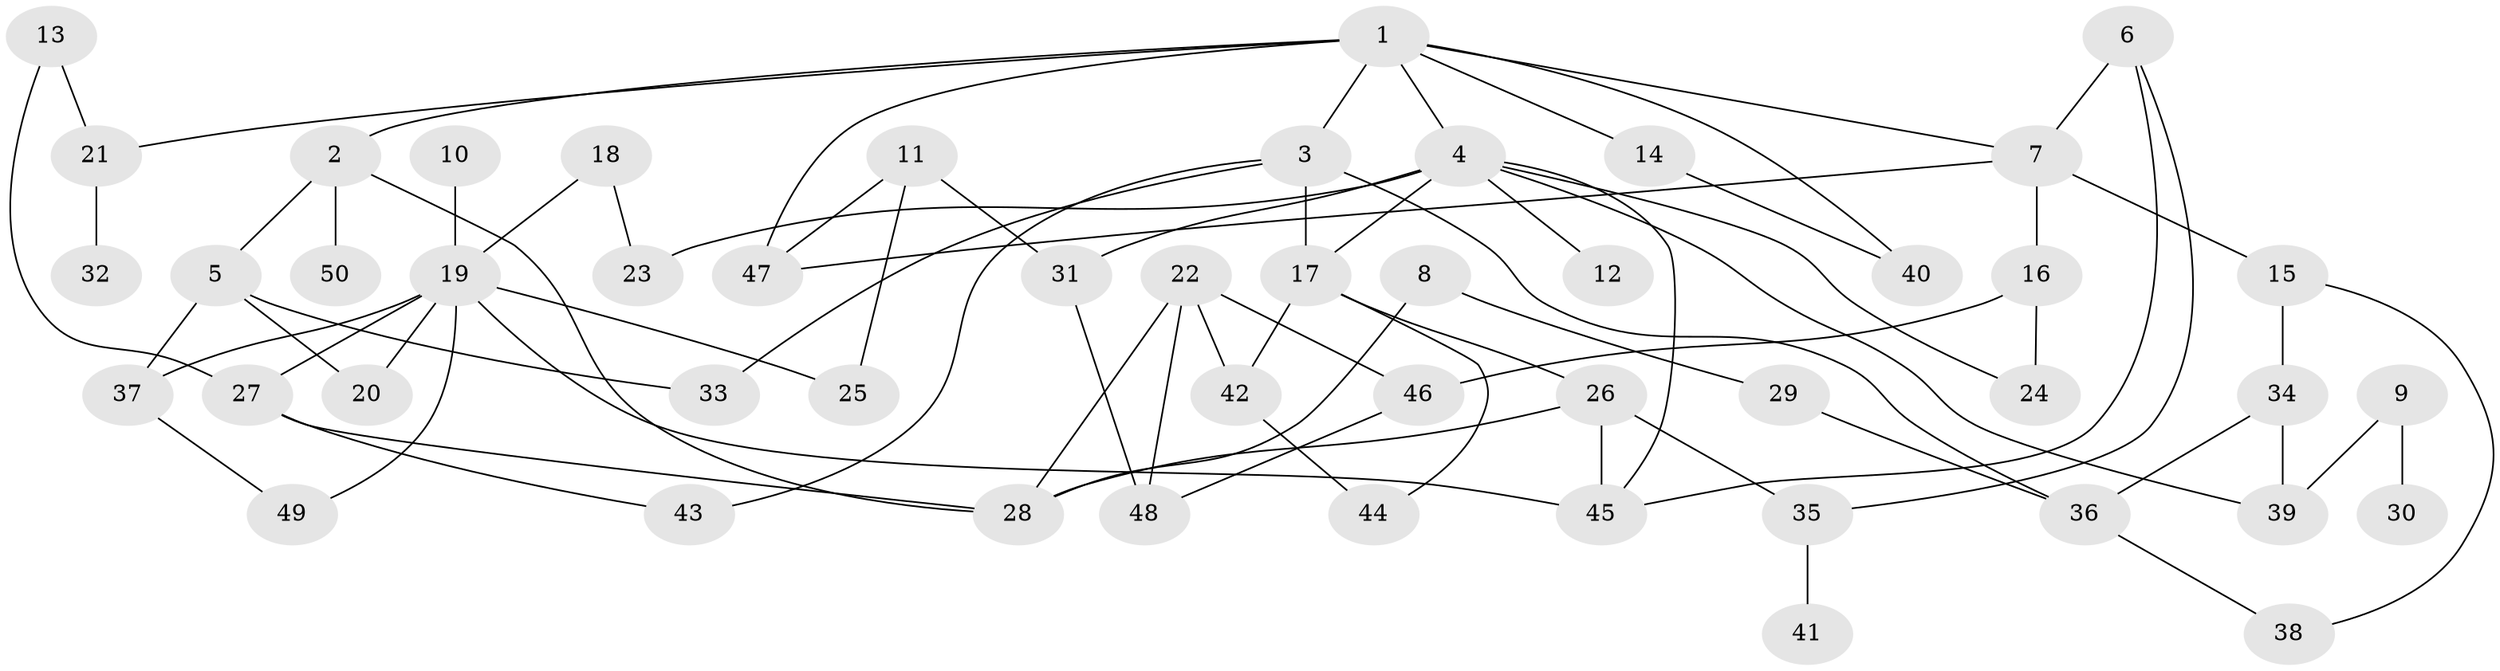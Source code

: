 // original degree distribution, {4: 0.16, 6: 0.04, 2: 0.24, 3: 0.27, 5: 0.02, 1: 0.27}
// Generated by graph-tools (version 1.1) at 2025/25/03/09/25 03:25:25]
// undirected, 50 vertices, 76 edges
graph export_dot {
graph [start="1"]
  node [color=gray90,style=filled];
  1;
  2;
  3;
  4;
  5;
  6;
  7;
  8;
  9;
  10;
  11;
  12;
  13;
  14;
  15;
  16;
  17;
  18;
  19;
  20;
  21;
  22;
  23;
  24;
  25;
  26;
  27;
  28;
  29;
  30;
  31;
  32;
  33;
  34;
  35;
  36;
  37;
  38;
  39;
  40;
  41;
  42;
  43;
  44;
  45;
  46;
  47;
  48;
  49;
  50;
  1 -- 2 [weight=1.0];
  1 -- 3 [weight=1.0];
  1 -- 4 [weight=1.0];
  1 -- 7 [weight=1.0];
  1 -- 14 [weight=1.0];
  1 -- 21 [weight=1.0];
  1 -- 40 [weight=1.0];
  1 -- 47 [weight=1.0];
  2 -- 5 [weight=1.0];
  2 -- 28 [weight=1.0];
  2 -- 50 [weight=1.0];
  3 -- 17 [weight=1.0];
  3 -- 33 [weight=1.0];
  3 -- 36 [weight=1.0];
  3 -- 43 [weight=1.0];
  4 -- 12 [weight=1.0];
  4 -- 17 [weight=1.0];
  4 -- 23 [weight=1.0];
  4 -- 24 [weight=1.0];
  4 -- 31 [weight=1.0];
  4 -- 39 [weight=1.0];
  4 -- 45 [weight=1.0];
  5 -- 20 [weight=1.0];
  5 -- 33 [weight=1.0];
  5 -- 37 [weight=1.0];
  6 -- 7 [weight=1.0];
  6 -- 35 [weight=1.0];
  6 -- 45 [weight=1.0];
  7 -- 15 [weight=1.0];
  7 -- 16 [weight=1.0];
  7 -- 47 [weight=1.0];
  8 -- 28 [weight=1.0];
  8 -- 29 [weight=1.0];
  9 -- 30 [weight=1.0];
  9 -- 39 [weight=1.0];
  10 -- 19 [weight=1.0];
  11 -- 25 [weight=1.0];
  11 -- 31 [weight=1.0];
  11 -- 47 [weight=1.0];
  13 -- 21 [weight=1.0];
  13 -- 27 [weight=1.0];
  14 -- 40 [weight=1.0];
  15 -- 34 [weight=1.0];
  15 -- 38 [weight=1.0];
  16 -- 24 [weight=1.0];
  16 -- 46 [weight=1.0];
  17 -- 26 [weight=1.0];
  17 -- 42 [weight=1.0];
  17 -- 44 [weight=1.0];
  18 -- 19 [weight=1.0];
  18 -- 23 [weight=1.0];
  19 -- 20 [weight=1.0];
  19 -- 25 [weight=1.0];
  19 -- 27 [weight=1.0];
  19 -- 37 [weight=1.0];
  19 -- 45 [weight=1.0];
  19 -- 49 [weight=1.0];
  21 -- 32 [weight=1.0];
  22 -- 28 [weight=1.0];
  22 -- 42 [weight=1.0];
  22 -- 46 [weight=1.0];
  22 -- 48 [weight=1.0];
  26 -- 28 [weight=1.0];
  26 -- 35 [weight=1.0];
  26 -- 45 [weight=2.0];
  27 -- 28 [weight=1.0];
  27 -- 43 [weight=1.0];
  29 -- 36 [weight=1.0];
  31 -- 48 [weight=1.0];
  34 -- 36 [weight=1.0];
  34 -- 39 [weight=1.0];
  35 -- 41 [weight=1.0];
  36 -- 38 [weight=1.0];
  37 -- 49 [weight=1.0];
  42 -- 44 [weight=1.0];
  46 -- 48 [weight=1.0];
}
